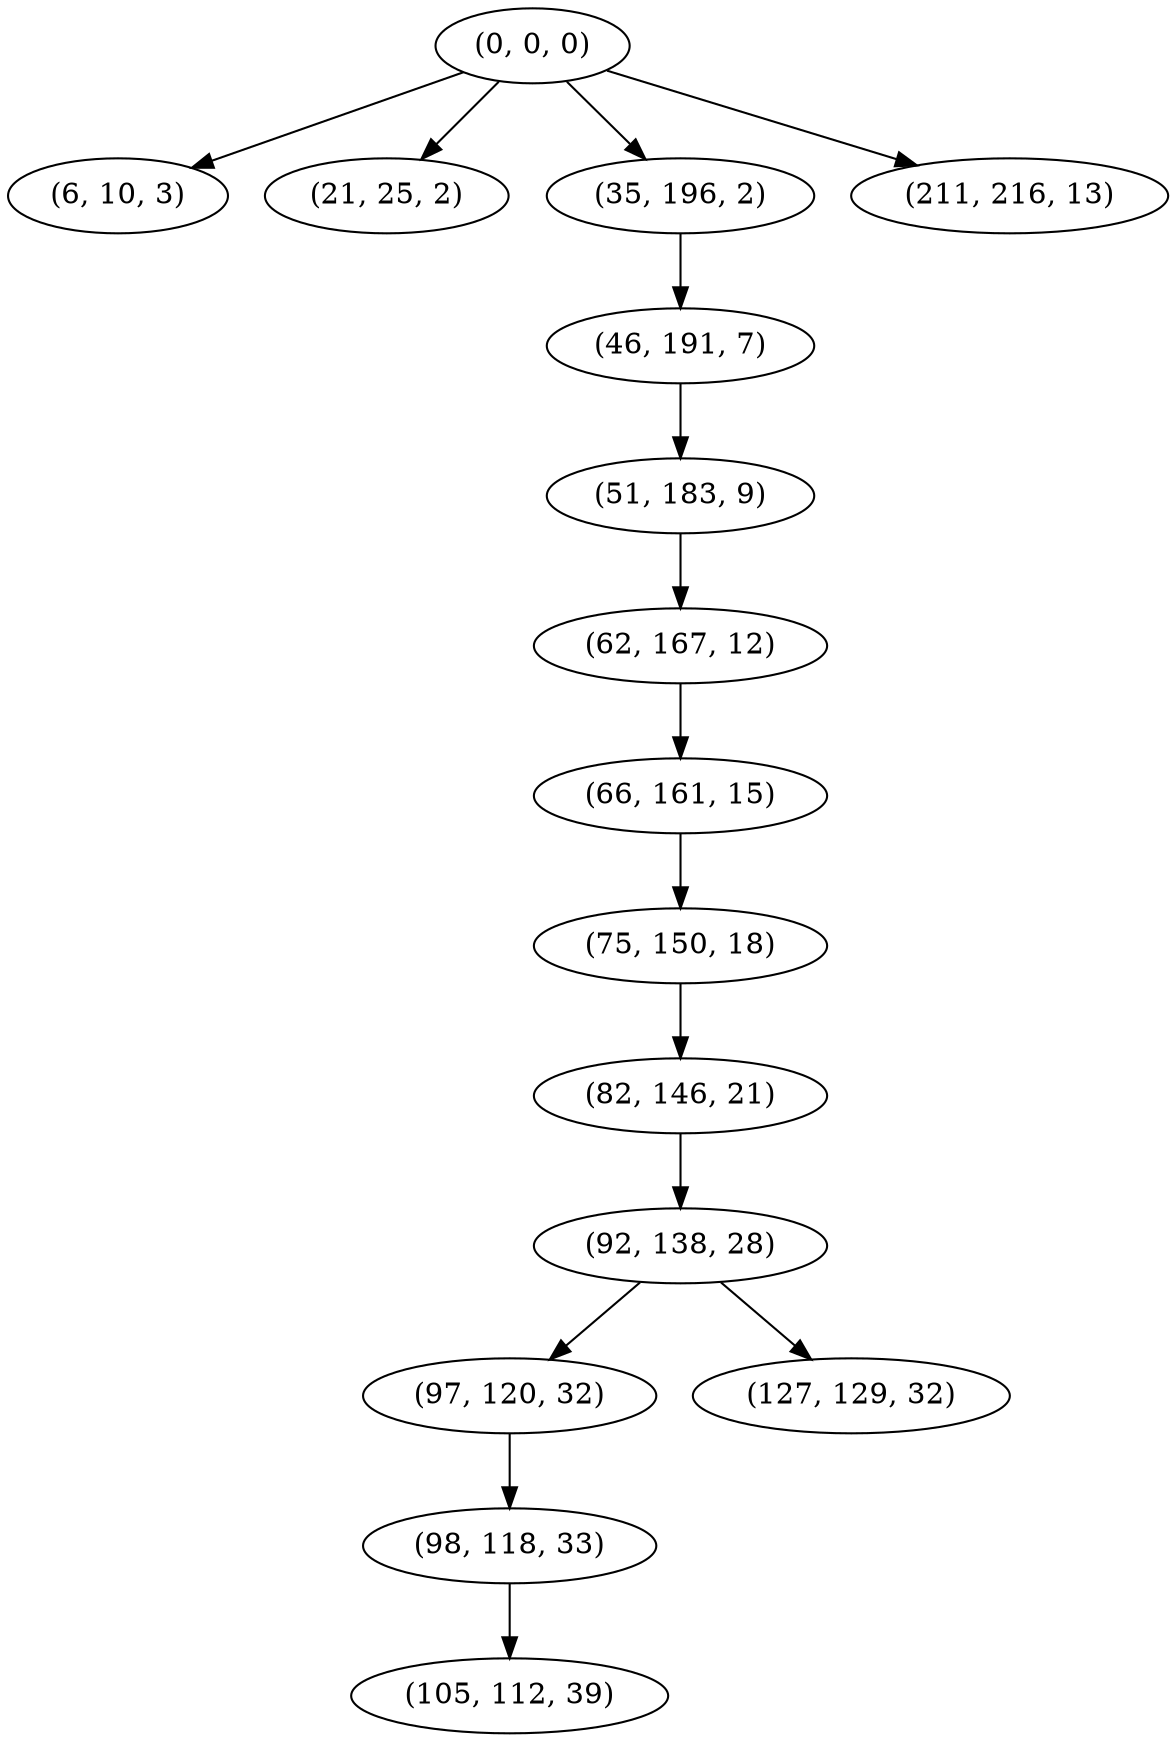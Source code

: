 digraph tree {
    "(0, 0, 0)";
    "(6, 10, 3)";
    "(21, 25, 2)";
    "(35, 196, 2)";
    "(46, 191, 7)";
    "(51, 183, 9)";
    "(62, 167, 12)";
    "(66, 161, 15)";
    "(75, 150, 18)";
    "(82, 146, 21)";
    "(92, 138, 28)";
    "(97, 120, 32)";
    "(98, 118, 33)";
    "(105, 112, 39)";
    "(127, 129, 32)";
    "(211, 216, 13)";
    "(0, 0, 0)" -> "(6, 10, 3)";
    "(0, 0, 0)" -> "(21, 25, 2)";
    "(0, 0, 0)" -> "(35, 196, 2)";
    "(0, 0, 0)" -> "(211, 216, 13)";
    "(35, 196, 2)" -> "(46, 191, 7)";
    "(46, 191, 7)" -> "(51, 183, 9)";
    "(51, 183, 9)" -> "(62, 167, 12)";
    "(62, 167, 12)" -> "(66, 161, 15)";
    "(66, 161, 15)" -> "(75, 150, 18)";
    "(75, 150, 18)" -> "(82, 146, 21)";
    "(82, 146, 21)" -> "(92, 138, 28)";
    "(92, 138, 28)" -> "(97, 120, 32)";
    "(92, 138, 28)" -> "(127, 129, 32)";
    "(97, 120, 32)" -> "(98, 118, 33)";
    "(98, 118, 33)" -> "(105, 112, 39)";
}
